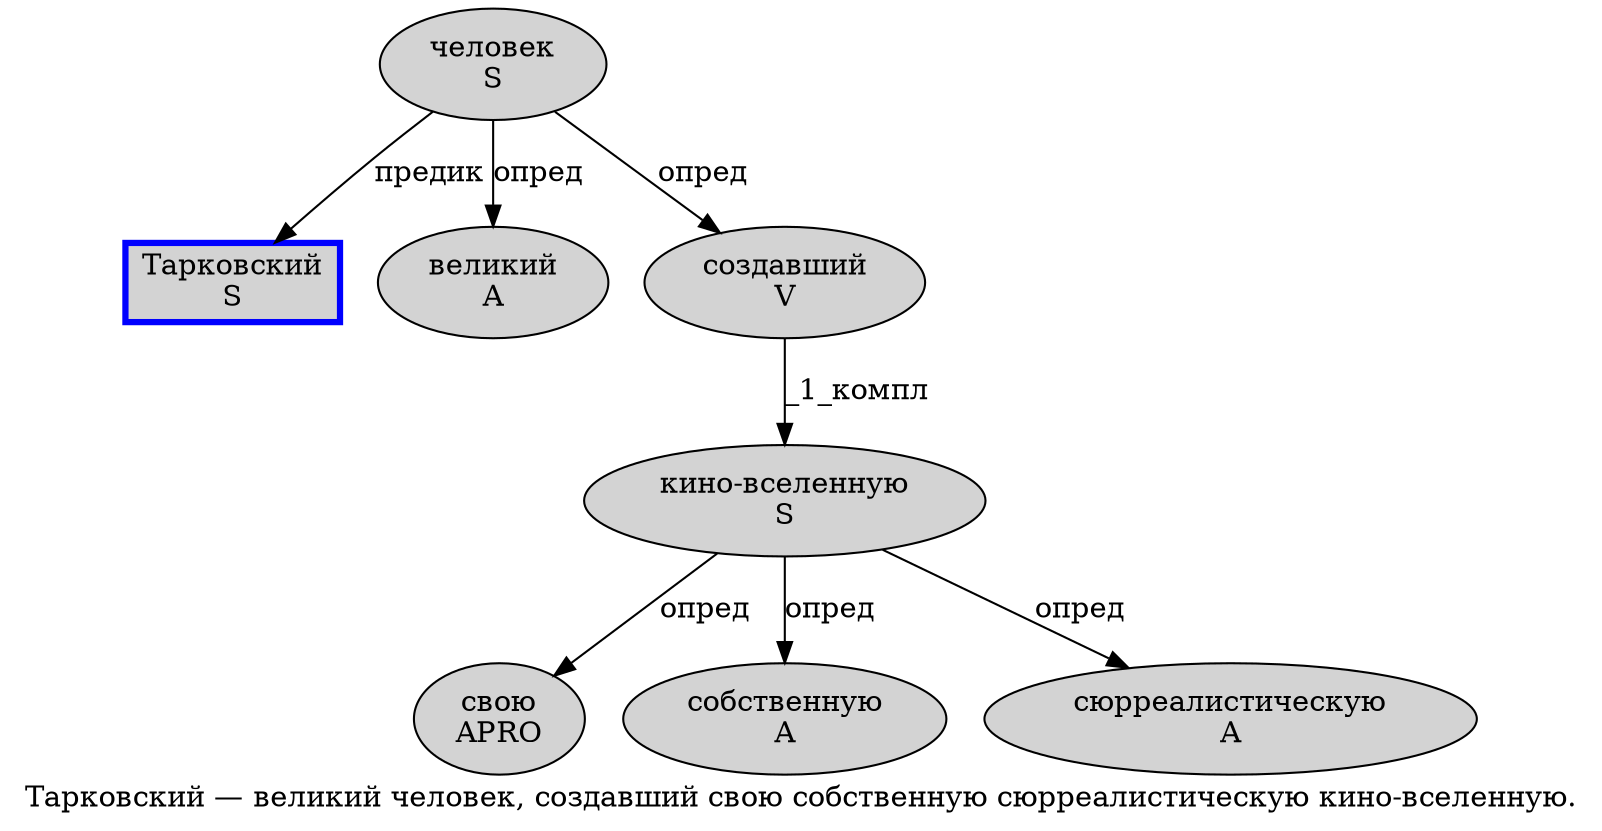 digraph SENTENCE_2220 {
	graph [label="Тарковский — великий человек, создавший свою собственную сюрреалистическую кино-вселенную."]
	node [style=filled]
		0 [label="Тарковский
S" color=blue fillcolor=lightgray penwidth=3 shape=box]
		2 [label="великий
A" color="" fillcolor=lightgray penwidth=1 shape=ellipse]
		3 [label="человек
S" color="" fillcolor=lightgray penwidth=1 shape=ellipse]
		5 [label="создавший
V" color="" fillcolor=lightgray penwidth=1 shape=ellipse]
		6 [label="свою
APRO" color="" fillcolor=lightgray penwidth=1 shape=ellipse]
		7 [label="собственную
A" color="" fillcolor=lightgray penwidth=1 shape=ellipse]
		8 [label="сюрреалистическую
A" color="" fillcolor=lightgray penwidth=1 shape=ellipse]
		9 [label="кино-вселенную
S" color="" fillcolor=lightgray penwidth=1 shape=ellipse]
			9 -> 6 [label="опред"]
			9 -> 7 [label="опред"]
			9 -> 8 [label="опред"]
			3 -> 0 [label="предик"]
			3 -> 2 [label="опред"]
			3 -> 5 [label="опред"]
			5 -> 9 [label="_1_компл"]
}